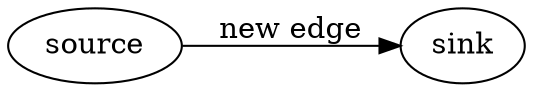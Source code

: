 digraph {
	rankdir="LR";

	SOURCE [label="source"];
	SINK [label="sink"];
	
	SOURCE -> SINK [label="new edge"];
}